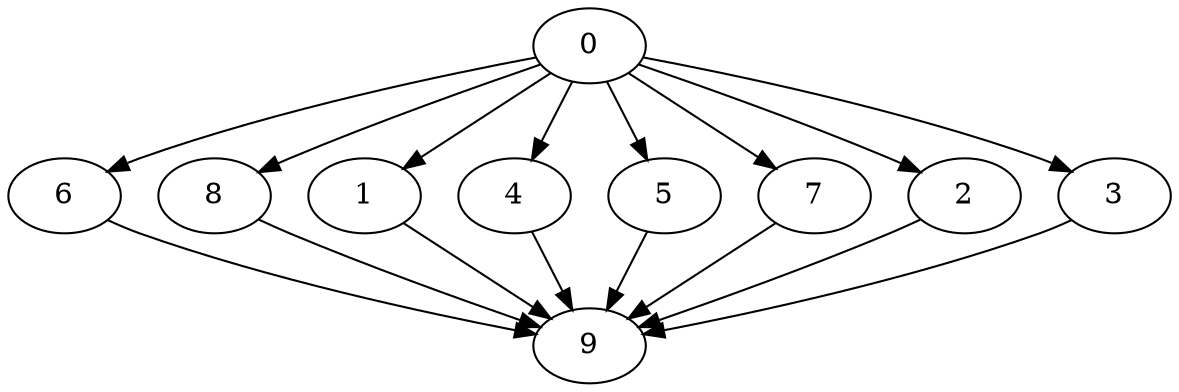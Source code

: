 digraph "Fork_Join_Nodes_10_CCR_10.05_WeightType_Random" {
	graph ["Duplicate states"=0,
		GraphType=F_J,
		"Max states in OPEN"=0,
		Modes="120000ms; topo-ordered tasks, ; Pruning: task equivalence, fixed order ready list, ; F-value: ; Optimisation: best schedule length (\
SL) optimisation on equal, ",
		NumberOfTasks=10,
		"Pruned using list schedule length"=970,
		"States removed from OPEN"=0,
		TargetSystem="Homogeneous-4",
		"Time to schedule (ms)"=120,
		"Total idle time"=88,
		"Total schedule length"=81,
		"Total sequential time"=81,
		"Total states created"=1328
	];
	0	["Finish time"=9,
		Processor=0,
		"Start time"=0,
		Weight=9];
	6	["Finish time"=18,
		Processor=0,
		"Start time"=9,
		Weight=9];
	0 -> 6	[Weight=38];
	8	["Finish time"=23,
		Processor=0,
		"Start time"=18,
		Weight=5];
	0 -> 8	[Weight=45];
	1	["Finish time"=32,
		Processor=0,
		"Start time"=23,
		Weight=9];
	0 -> 1	[Weight=60];
	4	["Finish time"=40,
		Processor=0,
		"Start time"=32,
		Weight=8];
	0 -> 4	[Weight=15];
	5	["Finish time"=48,
		Processor=0,
		"Start time"=40,
		Weight=8];
	0 -> 5	[Weight=53];
	7	["Finish time"=57,
		Processor=0,
		"Start time"=48,
		Weight=9];
	0 -> 7	[Weight=68];
	2	["Finish time"=66,
		Processor=0,
		"Start time"=57,
		Weight=9];
	0 -> 2	[Weight=53];
	3	["Finish time"=71,
		Processor=0,
		"Start time"=66,
		Weight=5];
	0 -> 3	[Weight=45];
	9	["Finish time"=81,
		Processor=0,
		"Start time"=71,
		Weight=10];
	6 -> 9	[Weight=75];
	8 -> 9	[Weight=75];
	1 -> 9	[Weight=68];
	4 -> 9	[Weight=68];
	5 -> 9	[Weight=68];
	7 -> 9	[Weight=45];
	2 -> 9	[Weight=23];
	3 -> 9	[Weight=15];
}
